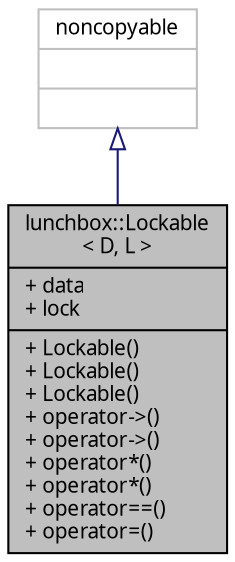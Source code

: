 digraph "lunchbox::Lockable&lt; D, L &gt;"
{
  edge [fontname="Sans",fontsize="10",labelfontname="Sans",labelfontsize="10"];
  node [fontname="Sans",fontsize="10",shape=record];
  Node1 [label="{lunchbox::Lockable\l\< D, L \>\n|+ data\l+ lock\l|+ Lockable()\l+ Lockable()\l+ Lockable()\l+ operator-\>()\l+ operator-\>()\l+ operator*()\l+ operator*()\l+ operator==()\l+ operator=()\l}",height=0.2,width=0.4,color="black", fillcolor="grey75", style="filled" fontcolor="black"];
  Node2 -> Node1 [dir="back",color="midnightblue",fontsize="10",style="solid",arrowtail="onormal",fontname="Sans"];
  Node2 [label="{noncopyable\n||}",height=0.2,width=0.4,color="grey75", fillcolor="white", style="filled"];
}
